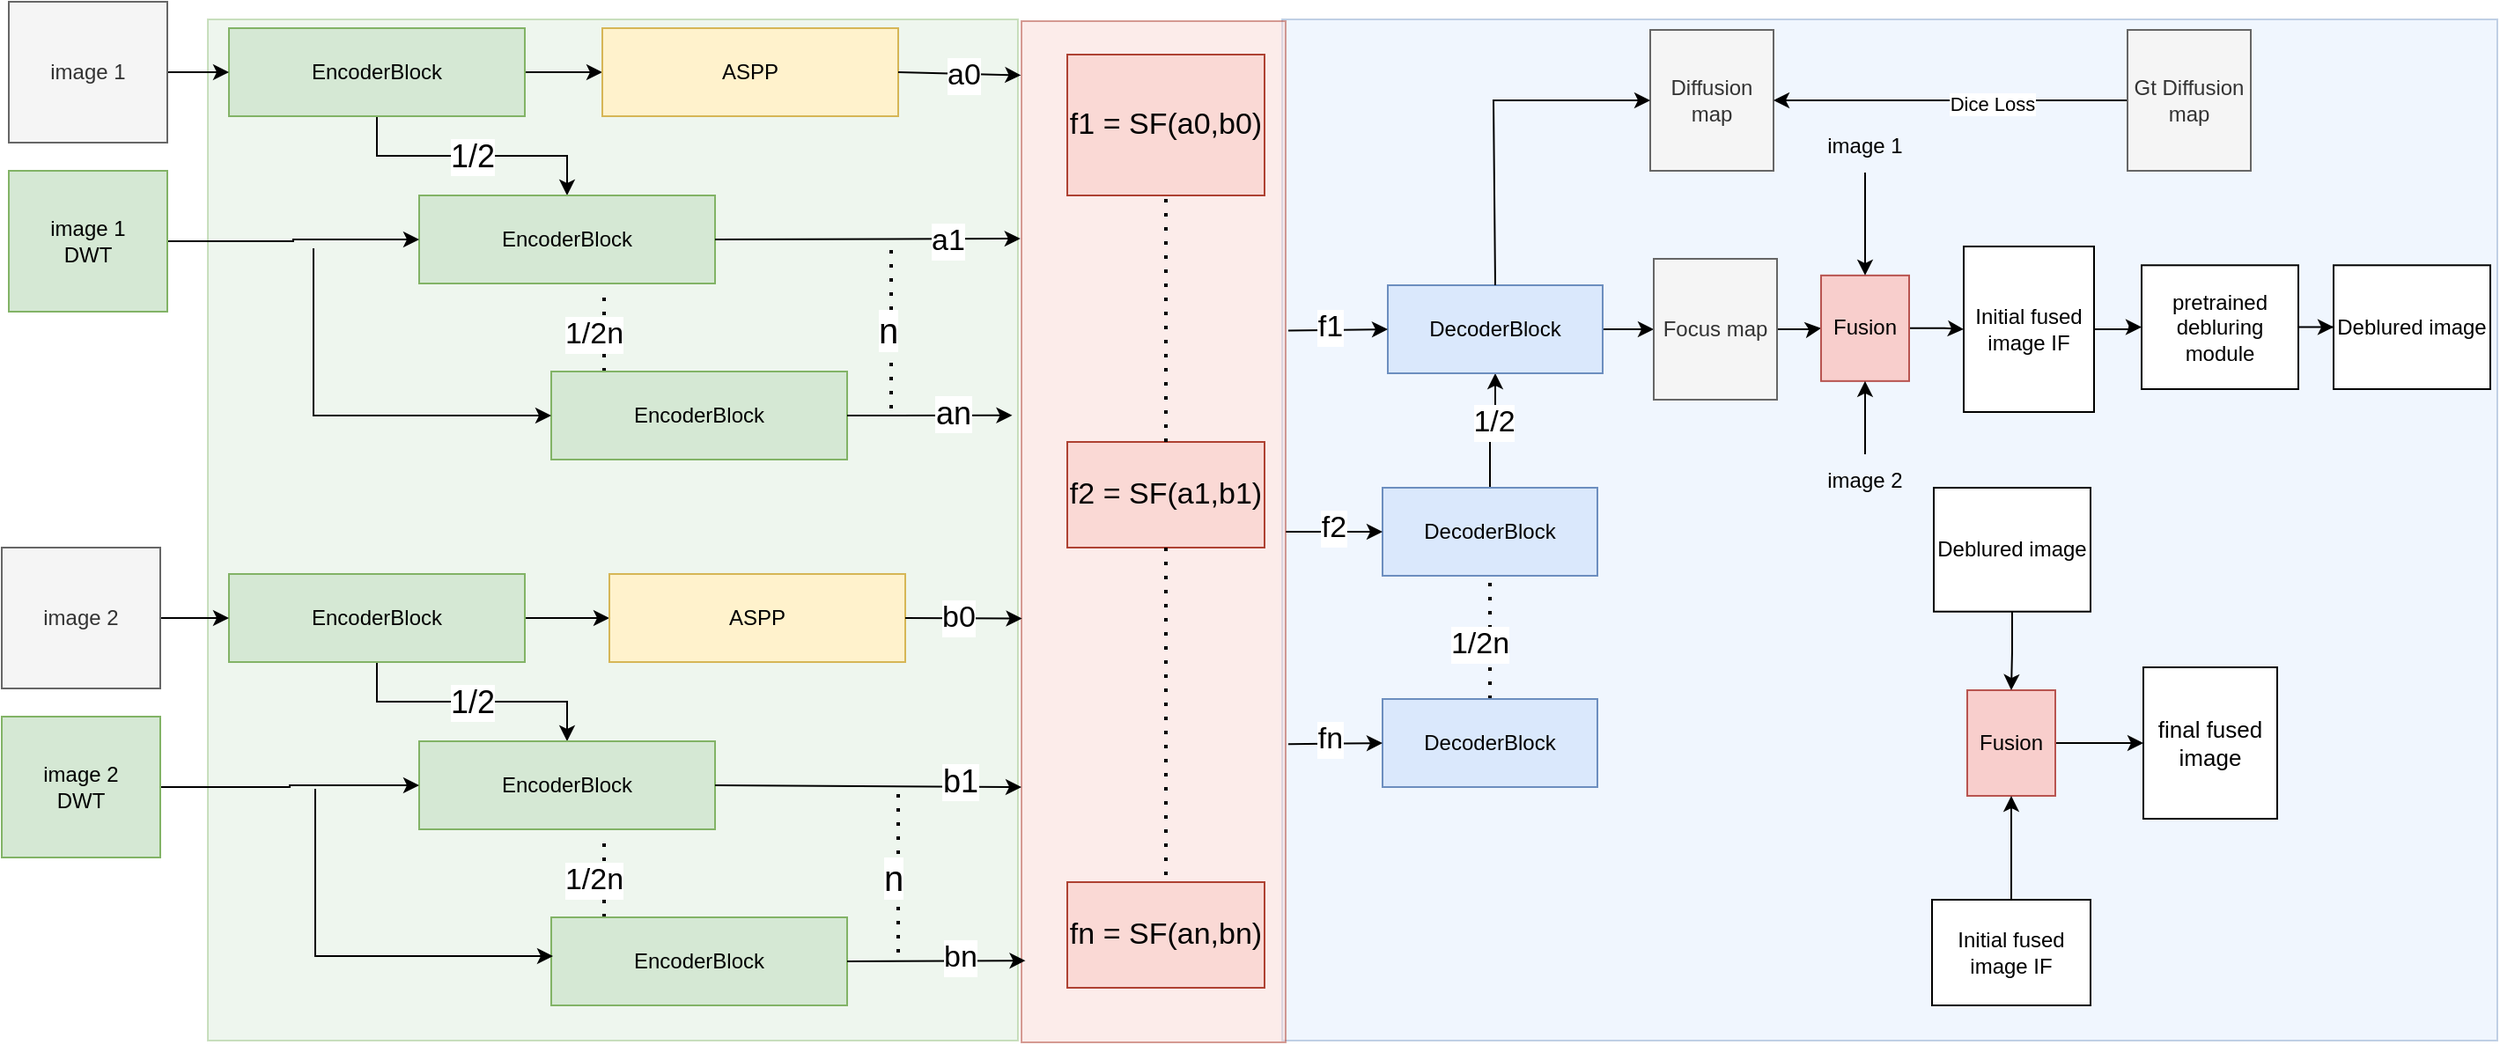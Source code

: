 <mxfile version="24.0.6" type="google">
  <diagram name="Page-1" id="GpAMs-AU3WVB7W0eOsBw">
    <mxGraphModel grid="1" page="1" gridSize="10" guides="1" tooltips="1" connect="1" arrows="1" fold="1" pageScale="1" pageWidth="827" pageHeight="1169" math="0" shadow="0">
      <root>
        <mxCell id="0" />
        <mxCell id="1" parent="0" />
        <mxCell id="LDhFVvt5SXwWrh6r-tKO-139" value="" style="rounded=0;whiteSpace=wrap;html=1;fillColor=#dae8fc;strokeColor=#6c8ebf;opacity=40;" vertex="1" parent="1">
          <mxGeometry x="920" y="790" width="690" height="580" as="geometry" />
        </mxCell>
        <mxCell id="LDhFVvt5SXwWrh6r-tKO-119" value="" style="rounded=0;whiteSpace=wrap;html=1;fillColor=#d5e8d4;strokeColor=#82b366;opacity=40;" vertex="1" parent="1">
          <mxGeometry x="310" y="790" width="460" height="580" as="geometry" />
        </mxCell>
        <mxCell id="LDhFVvt5SXwWrh6r-tKO-47" value="" style="edgeStyle=orthogonalEdgeStyle;rounded=0;orthogonalLoop=1;jettySize=auto;html=1;" edge="1" parent="1" source="LDhFVvt5SXwWrh6r-tKO-39" target="LDhFVvt5SXwWrh6r-tKO-45">
          <mxGeometry relative="1" as="geometry" />
        </mxCell>
        <mxCell id="LDhFVvt5SXwWrh6r-tKO-48" value="&lt;font style=&quot;font-size: 18px;&quot;&gt;1/2&lt;/font&gt;" style="edgeLabel;html=1;align=center;verticalAlign=middle;resizable=0;points=[];" connectable="0" vertex="1" parent="LDhFVvt5SXwWrh6r-tKO-47">
          <mxGeometry x="-0.017" relative="1" as="geometry">
            <mxPoint x="1" as="offset" />
          </mxGeometry>
        </mxCell>
        <mxCell id="LDhFVvt5SXwWrh6r-tKO-53" value="" style="edgeStyle=orthogonalEdgeStyle;rounded=0;orthogonalLoop=1;jettySize=auto;html=1;" edge="1" parent="1" source="LDhFVvt5SXwWrh6r-tKO-39" target="LDhFVvt5SXwWrh6r-tKO-52">
          <mxGeometry relative="1" as="geometry" />
        </mxCell>
        <mxCell id="LDhFVvt5SXwWrh6r-tKO-39" value="EncoderBlock" style="rounded=0;whiteSpace=wrap;html=1;fillColor=#d5e8d4;strokeColor=#82b366;" vertex="1" parent="1">
          <mxGeometry x="322" y="795" width="168" height="50" as="geometry" />
        </mxCell>
        <mxCell id="LDhFVvt5SXwWrh6r-tKO-43" value="" style="edgeStyle=orthogonalEdgeStyle;rounded=0;orthogonalLoop=1;jettySize=auto;html=1;" edge="1" parent="1" source="LDhFVvt5SXwWrh6r-tKO-41" target="LDhFVvt5SXwWrh6r-tKO-39">
          <mxGeometry relative="1" as="geometry" />
        </mxCell>
        <mxCell id="LDhFVvt5SXwWrh6r-tKO-41" value="image 1" style="rounded=0;whiteSpace=wrap;html=1;fillColor=#f5f5f5;fontColor=#333333;strokeColor=#666666;" vertex="1" parent="1">
          <mxGeometry x="197" y="780" width="90" height="80" as="geometry" />
        </mxCell>
        <mxCell id="LDhFVvt5SXwWrh6r-tKO-45" value="EncoderBlock" style="rounded=0;whiteSpace=wrap;html=1;fillColor=#d5e8d4;strokeColor=#82b366;" vertex="1" parent="1">
          <mxGeometry x="430" y="890" width="168" height="50" as="geometry" />
        </mxCell>
        <mxCell id="LDhFVvt5SXwWrh6r-tKO-49" value="" style="endArrow=none;dashed=1;html=1;dashPattern=1 3;strokeWidth=2;rounded=0;entryX=0.625;entryY=1.049;entryDx=0;entryDy=0;entryPerimeter=0;" edge="1" parent="1" target="LDhFVvt5SXwWrh6r-tKO-45">
          <mxGeometry width="50" height="50" relative="1" as="geometry">
            <mxPoint x="535" y="990" as="sourcePoint" />
            <mxPoint x="630" y="1050" as="targetPoint" />
          </mxGeometry>
        </mxCell>
        <mxCell id="LDhFVvt5SXwWrh6r-tKO-51" value="&lt;font style=&quot;font-size: 17px;&quot;&gt;1/2n&lt;/font&gt;" style="edgeLabel;html=1;align=center;verticalAlign=middle;resizable=0;points=[];" connectable="0" vertex="1" parent="LDhFVvt5SXwWrh6r-tKO-49">
          <mxGeometry x="-0.111" y="6" relative="1" as="geometry">
            <mxPoint as="offset" />
          </mxGeometry>
        </mxCell>
        <mxCell id="LDhFVvt5SXwWrh6r-tKO-50" value="EncoderBlock" style="rounded=0;whiteSpace=wrap;html=1;fillColor=#d5e8d4;strokeColor=#82b366;" vertex="1" parent="1">
          <mxGeometry x="505" y="990" width="168" height="50" as="geometry" />
        </mxCell>
        <mxCell id="LDhFVvt5SXwWrh6r-tKO-52" value="ASPP" style="rounded=0;whiteSpace=wrap;html=1;fillColor=#fff2cc;strokeColor=#d6b656;" vertex="1" parent="1">
          <mxGeometry x="534" y="795" width="168" height="50" as="geometry" />
        </mxCell>
        <mxCell id="LDhFVvt5SXwWrh6r-tKO-65" value="" style="edgeStyle=orthogonalEdgeStyle;rounded=0;orthogonalLoop=1;jettySize=auto;html=1;" edge="1" parent="1" source="LDhFVvt5SXwWrh6r-tKO-58" target="LDhFVvt5SXwWrh6r-tKO-62">
          <mxGeometry relative="1" as="geometry" />
        </mxCell>
        <mxCell id="LDhFVvt5SXwWrh6r-tKO-66" value="&lt;font style=&quot;font-size: 17px;&quot;&gt;1/2&lt;/font&gt;" style="edgeLabel;html=1;align=center;verticalAlign=middle;resizable=0;points=[];" connectable="0" vertex="1" parent="LDhFVvt5SXwWrh6r-tKO-65">
          <mxGeometry x="0.188" relative="1" as="geometry">
            <mxPoint x="-1" as="offset" />
          </mxGeometry>
        </mxCell>
        <mxCell id="LDhFVvt5SXwWrh6r-tKO-58" value="DecoderBlock" style="rounded=0;whiteSpace=wrap;html=1;fillColor=#dae8fc;strokeColor=#6c8ebf;direction=east;" vertex="1" parent="1">
          <mxGeometry x="977" y="1056" width="122" height="50" as="geometry" />
        </mxCell>
        <mxCell id="LDhFVvt5SXwWrh6r-tKO-59" value="" style="endArrow=none;dashed=1;html=1;dashPattern=1 3;strokeWidth=2;rounded=0;entryX=0.5;entryY=1;entryDx=0;entryDy=0;exitX=0.5;exitY=0;exitDx=0;exitDy=0;" edge="1" parent="1" source="LDhFVvt5SXwWrh6r-tKO-61" target="LDhFVvt5SXwWrh6r-tKO-58">
          <mxGeometry width="50" height="50" relative="1" as="geometry">
            <mxPoint x="1082" y="1166" as="sourcePoint" />
            <mxPoint x="1287" y="1226" as="targetPoint" />
          </mxGeometry>
        </mxCell>
        <mxCell id="LDhFVvt5SXwWrh6r-tKO-60" value="&lt;font style=&quot;font-size: 17px;&quot;&gt;1/2n&lt;/font&gt;" style="edgeLabel;html=1;align=center;verticalAlign=middle;resizable=0;points=[];" connectable="0" vertex="1" parent="LDhFVvt5SXwWrh6r-tKO-59">
          <mxGeometry x="-0.111" y="6" relative="1" as="geometry">
            <mxPoint as="offset" />
          </mxGeometry>
        </mxCell>
        <mxCell id="LDhFVvt5SXwWrh6r-tKO-61" value="DecoderBlock" style="rounded=0;whiteSpace=wrap;html=1;fillColor=#dae8fc;strokeColor=#6c8ebf;direction=east;" vertex="1" parent="1">
          <mxGeometry x="977" y="1176" width="122" height="50" as="geometry" />
        </mxCell>
        <mxCell id="LDhFVvt5SXwWrh6r-tKO-123" value="" style="edgeStyle=orthogonalEdgeStyle;rounded=0;orthogonalLoop=1;jettySize=auto;html=1;" edge="1" parent="1" source="LDhFVvt5SXwWrh6r-tKO-62" target="LDhFVvt5SXwWrh6r-tKO-82">
          <mxGeometry relative="1" as="geometry" />
        </mxCell>
        <mxCell id="LDhFVvt5SXwWrh6r-tKO-62" value="DecoderBlock" style="rounded=0;whiteSpace=wrap;html=1;fillColor=#dae8fc;strokeColor=#6c8ebf;direction=east;" vertex="1" parent="1">
          <mxGeometry x="980" y="941" width="122" height="50" as="geometry" />
        </mxCell>
        <mxCell id="LDhFVvt5SXwWrh6r-tKO-67" value="" style="edgeStyle=orthogonalEdgeStyle;rounded=0;orthogonalLoop=1;jettySize=auto;html=1;" edge="1" parent="1" source="LDhFVvt5SXwWrh6r-tKO-70" target="LDhFVvt5SXwWrh6r-tKO-73">
          <mxGeometry relative="1" as="geometry" />
        </mxCell>
        <mxCell id="LDhFVvt5SXwWrh6r-tKO-68" value="&lt;font style=&quot;font-size: 18px;&quot;&gt;1/2&lt;/font&gt;" style="edgeLabel;html=1;align=center;verticalAlign=middle;resizable=0;points=[];" connectable="0" vertex="1" parent="LDhFVvt5SXwWrh6r-tKO-67">
          <mxGeometry x="-0.017" relative="1" as="geometry">
            <mxPoint x="1" as="offset" />
          </mxGeometry>
        </mxCell>
        <mxCell id="LDhFVvt5SXwWrh6r-tKO-69" value="" style="edgeStyle=orthogonalEdgeStyle;rounded=0;orthogonalLoop=1;jettySize=auto;html=1;" edge="1" parent="1" source="LDhFVvt5SXwWrh6r-tKO-70" target="LDhFVvt5SXwWrh6r-tKO-77">
          <mxGeometry relative="1" as="geometry" />
        </mxCell>
        <mxCell id="LDhFVvt5SXwWrh6r-tKO-70" value="EncoderBlock" style="rounded=0;whiteSpace=wrap;html=1;fillColor=#d5e8d4;strokeColor=#82b366;" vertex="1" parent="1">
          <mxGeometry x="322" y="1105" width="168" height="50" as="geometry" />
        </mxCell>
        <mxCell id="LDhFVvt5SXwWrh6r-tKO-71" value="" style="edgeStyle=orthogonalEdgeStyle;rounded=0;orthogonalLoop=1;jettySize=auto;html=1;" edge="1" parent="1" source="LDhFVvt5SXwWrh6r-tKO-72" target="LDhFVvt5SXwWrh6r-tKO-70">
          <mxGeometry relative="1" as="geometry" />
        </mxCell>
        <mxCell id="LDhFVvt5SXwWrh6r-tKO-72" value="image 2" style="rounded=0;whiteSpace=wrap;html=1;fillColor=#f5f5f5;fontColor=#333333;strokeColor=#666666;" vertex="1" parent="1">
          <mxGeometry x="193" y="1090" width="90" height="80" as="geometry" />
        </mxCell>
        <mxCell id="LDhFVvt5SXwWrh6r-tKO-73" value="EncoderBlock" style="rounded=0;whiteSpace=wrap;html=1;fillColor=#d5e8d4;strokeColor=#82b366;" vertex="1" parent="1">
          <mxGeometry x="430" y="1200" width="168" height="50" as="geometry" />
        </mxCell>
        <mxCell id="LDhFVvt5SXwWrh6r-tKO-74" value="" style="endArrow=none;dashed=1;html=1;dashPattern=1 3;strokeWidth=2;rounded=0;entryX=0.625;entryY=1.049;entryDx=0;entryDy=0;entryPerimeter=0;" edge="1" parent="1" target="LDhFVvt5SXwWrh6r-tKO-73">
          <mxGeometry width="50" height="50" relative="1" as="geometry">
            <mxPoint x="535" y="1300" as="sourcePoint" />
            <mxPoint x="630" y="1360" as="targetPoint" />
          </mxGeometry>
        </mxCell>
        <mxCell id="LDhFVvt5SXwWrh6r-tKO-75" value="&lt;font style=&quot;font-size: 17px;&quot;&gt;1/2n&lt;/font&gt;" style="edgeLabel;html=1;align=center;verticalAlign=middle;resizable=0;points=[];" connectable="0" vertex="1" parent="LDhFVvt5SXwWrh6r-tKO-74">
          <mxGeometry x="-0.111" y="6" relative="1" as="geometry">
            <mxPoint as="offset" />
          </mxGeometry>
        </mxCell>
        <mxCell id="LDhFVvt5SXwWrh6r-tKO-76" value="EncoderBlock" style="rounded=0;whiteSpace=wrap;html=1;fillColor=#d5e8d4;strokeColor=#82b366;" vertex="1" parent="1">
          <mxGeometry x="505" y="1300" width="168" height="50" as="geometry" />
        </mxCell>
        <mxCell id="LDhFVvt5SXwWrh6r-tKO-77" value="ASPP" style="rounded=0;whiteSpace=wrap;html=1;fillColor=#fff2cc;strokeColor=#d6b656;" vertex="1" parent="1">
          <mxGeometry x="538" y="1105" width="168" height="50" as="geometry" />
        </mxCell>
        <mxCell id="LDhFVvt5SXwWrh6r-tKO-79" value="" style="edgeStyle=orthogonalEdgeStyle;rounded=0;orthogonalLoop=1;jettySize=auto;html=1;" edge="1" parent="1" source="LDhFVvt5SXwWrh6r-tKO-78" target="LDhFVvt5SXwWrh6r-tKO-58">
          <mxGeometry relative="1" as="geometry" />
        </mxCell>
        <mxCell id="LDhFVvt5SXwWrh6r-tKO-121" value="&lt;font style=&quot;font-size: 17px;&quot;&gt;f2&lt;/font&gt;" style="edgeLabel;html=1;align=center;verticalAlign=middle;resizable=0;points=[];" connectable="0" vertex="1" parent="LDhFVvt5SXwWrh6r-tKO-79">
          <mxGeometry x="-0.04" y="2" relative="1" as="geometry">
            <mxPoint as="offset" />
          </mxGeometry>
        </mxCell>
        <mxCell id="LDhFVvt5SXwWrh6r-tKO-78" value="" style="rounded=0;whiteSpace=wrap;html=1;fillColor=#fad9d5;strokeColor=#ae4132;gradientColor=none;glass=0;opacity=50;" vertex="1" parent="1">
          <mxGeometry x="772" y="791" width="150" height="580" as="geometry" />
        </mxCell>
        <mxCell id="LDhFVvt5SXwWrh6r-tKO-80" value="" style="endArrow=classic;html=1;rounded=0;entryX=0;entryY=0.5;entryDx=0;entryDy=0;exitX=1.01;exitY=0.708;exitDx=0;exitDy=0;exitPerimeter=0;" edge="1" parent="1" source="LDhFVvt5SXwWrh6r-tKO-78" target="LDhFVvt5SXwWrh6r-tKO-61">
          <mxGeometry width="50" height="50" relative="1" as="geometry">
            <mxPoint x="570" y="1161" as="sourcePoint" />
            <mxPoint x="620" y="1111" as="targetPoint" />
          </mxGeometry>
        </mxCell>
        <mxCell id="LDhFVvt5SXwWrh6r-tKO-122" value="&lt;font style=&quot;font-size: 17px;&quot;&gt;fn&lt;/font&gt;" style="edgeLabel;html=1;align=center;verticalAlign=middle;resizable=0;points=[];" connectable="0" vertex="1" parent="LDhFVvt5SXwWrh6r-tKO-80">
          <mxGeometry x="-0.116" y="3" relative="1" as="geometry">
            <mxPoint as="offset" />
          </mxGeometry>
        </mxCell>
        <mxCell id="LDhFVvt5SXwWrh6r-tKO-81" value="" style="endArrow=classic;html=1;rounded=0;entryX=0;entryY=0.5;entryDx=0;entryDy=0;exitX=1.01;exitY=0.303;exitDx=0;exitDy=0;exitPerimeter=0;" edge="1" parent="1" source="LDhFVvt5SXwWrh6r-tKO-78" target="LDhFVvt5SXwWrh6r-tKO-62">
          <mxGeometry width="50" height="50" relative="1" as="geometry">
            <mxPoint x="932" y="1113" as="sourcePoint" />
            <mxPoint x="1046" y="1112" as="targetPoint" />
          </mxGeometry>
        </mxCell>
        <mxCell id="LDhFVvt5SXwWrh6r-tKO-120" value="&lt;font style=&quot;font-size: 17px;&quot;&gt;f1&lt;/font&gt;" style="edgeLabel;html=1;align=center;verticalAlign=middle;resizable=0;points=[];" connectable="0" vertex="1" parent="LDhFVvt5SXwWrh6r-tKO-81">
          <mxGeometry x="-0.172" y="2" relative="1" as="geometry">
            <mxPoint as="offset" />
          </mxGeometry>
        </mxCell>
        <mxCell id="LDhFVvt5SXwWrh6r-tKO-133" value="" style="edgeStyle=orthogonalEdgeStyle;rounded=0;orthogonalLoop=1;jettySize=auto;html=1;" edge="1" parent="1" source="LDhFVvt5SXwWrh6r-tKO-82" target="LDhFVvt5SXwWrh6r-tKO-128">
          <mxGeometry relative="1" as="geometry" />
        </mxCell>
        <mxCell id="LDhFVvt5SXwWrh6r-tKO-82" value="Focus map" style="rounded=0;whiteSpace=wrap;html=1;fillColor=#f5f5f5;fontColor=#333333;strokeColor=#666666;" vertex="1" parent="1">
          <mxGeometry x="1131" y="926" width="70" height="80" as="geometry" />
        </mxCell>
        <mxCell id="LDhFVvt5SXwWrh6r-tKO-86" value="" style="endArrow=classic;html=1;rounded=0;entryX=-0.004;entryY=0.213;entryDx=0;entryDy=0;entryPerimeter=0;exitX=1;exitY=0.5;exitDx=0;exitDy=0;" edge="1" parent="1" source="LDhFVvt5SXwWrh6r-tKO-45" target="LDhFVvt5SXwWrh6r-tKO-78">
          <mxGeometry width="50" height="50" relative="1" as="geometry">
            <mxPoint x="712" y="830" as="sourcePoint" />
            <mxPoint x="756" y="830" as="targetPoint" />
          </mxGeometry>
        </mxCell>
        <mxCell id="LDhFVvt5SXwWrh6r-tKO-98" value="&lt;font style=&quot;font-size: 17px;&quot;&gt;a1&lt;/font&gt;" style="edgeLabel;html=1;align=center;verticalAlign=middle;resizable=0;points=[];" connectable="0" vertex="1" parent="LDhFVvt5SXwWrh6r-tKO-86">
          <mxGeometry x="0.508" y="-1" relative="1" as="geometry">
            <mxPoint x="1" as="offset" />
          </mxGeometry>
        </mxCell>
        <mxCell id="LDhFVvt5SXwWrh6r-tKO-87" value="" style="endArrow=classic;html=1;rounded=0;entryX=-0.035;entryY=0.386;entryDx=0;entryDy=0;entryPerimeter=0;exitX=1;exitY=0.5;exitDx=0;exitDy=0;" edge="1" parent="1" source="LDhFVvt5SXwWrh6r-tKO-50" target="LDhFVvt5SXwWrh6r-tKO-78">
          <mxGeometry width="50" height="50" relative="1" as="geometry">
            <mxPoint x="608" y="925" as="sourcePoint" />
            <mxPoint x="759" y="925" as="targetPoint" />
          </mxGeometry>
        </mxCell>
        <mxCell id="LDhFVvt5SXwWrh6r-tKO-99" value="&lt;font style=&quot;font-size: 18px;&quot;&gt;an&lt;/font&gt;" style="edgeLabel;html=1;align=center;verticalAlign=middle;resizable=0;points=[];" connectable="0" vertex="1" parent="LDhFVvt5SXwWrh6r-tKO-87">
          <mxGeometry x="0.267" y="1" relative="1" as="geometry">
            <mxPoint as="offset" />
          </mxGeometry>
        </mxCell>
        <mxCell id="LDhFVvt5SXwWrh6r-tKO-88" value="" style="endArrow=classic;html=1;rounded=0;entryX=0.002;entryY=0.585;entryDx=0;entryDy=0;entryPerimeter=0;exitX=1;exitY=0.5;exitDx=0;exitDy=0;" edge="1" parent="1" source="LDhFVvt5SXwWrh6r-tKO-77" target="LDhFVvt5SXwWrh6r-tKO-78">
          <mxGeometry width="50" height="50" relative="1" as="geometry">
            <mxPoint x="683" y="1025" as="sourcePoint" />
            <mxPoint x="754" y="1025" as="targetPoint" />
          </mxGeometry>
        </mxCell>
        <mxCell id="LDhFVvt5SXwWrh6r-tKO-109" value="&lt;font style=&quot;font-size: 17px;&quot;&gt;b0&lt;/font&gt;" style="edgeLabel;html=1;align=center;verticalAlign=middle;resizable=0;points=[];" connectable="0" vertex="1" parent="LDhFVvt5SXwWrh6r-tKO-88">
          <mxGeometry x="-0.068" relative="1" as="geometry">
            <mxPoint x="-1" as="offset" />
          </mxGeometry>
        </mxCell>
        <mxCell id="LDhFVvt5SXwWrh6r-tKO-89" value="" style="endArrow=classic;html=1;rounded=0;entryX=0;entryY=0.75;entryDx=0;entryDy=0;exitX=1;exitY=0.5;exitDx=0;exitDy=0;" edge="1" parent="1" source="LDhFVvt5SXwWrh6r-tKO-73" target="LDhFVvt5SXwWrh6r-tKO-78">
          <mxGeometry width="50" height="50" relative="1" as="geometry">
            <mxPoint x="716" y="1140" as="sourcePoint" />
            <mxPoint x="760" y="1140" as="targetPoint" />
          </mxGeometry>
        </mxCell>
        <mxCell id="LDhFVvt5SXwWrh6r-tKO-110" value="&lt;font style=&quot;font-size: 18px;&quot;&gt;b1&lt;/font&gt;" style="edgeLabel;html=1;align=center;verticalAlign=middle;resizable=0;points=[];" connectable="0" vertex="1" parent="LDhFVvt5SXwWrh6r-tKO-89">
          <mxGeometry x="0.589" y="3" relative="1" as="geometry">
            <mxPoint x="1" as="offset" />
          </mxGeometry>
        </mxCell>
        <mxCell id="LDhFVvt5SXwWrh6r-tKO-90" value="" style="endArrow=classic;html=1;rounded=0;entryX=0.015;entryY=0.92;entryDx=0;entryDy=0;exitX=1;exitY=0.5;exitDx=0;exitDy=0;entryPerimeter=0;" edge="1" parent="1" source="LDhFVvt5SXwWrh6r-tKO-76" target="LDhFVvt5SXwWrh6r-tKO-78">
          <mxGeometry width="50" height="50" relative="1" as="geometry">
            <mxPoint x="608" y="1235" as="sourcePoint" />
            <mxPoint x="760" y="1236" as="targetPoint" />
          </mxGeometry>
        </mxCell>
        <mxCell id="LDhFVvt5SXwWrh6r-tKO-111" value="&lt;font style=&quot;font-size: 17px;&quot;&gt;bn&lt;/font&gt;" style="edgeLabel;html=1;align=center;verticalAlign=middle;resizable=0;points=[];" connectable="0" vertex="1" parent="LDhFVvt5SXwWrh6r-tKO-90">
          <mxGeometry x="0.26" y="2" relative="1" as="geometry">
            <mxPoint as="offset" />
          </mxGeometry>
        </mxCell>
        <mxCell id="LDhFVvt5SXwWrh6r-tKO-91" value="" style="endArrow=none;dashed=1;html=1;dashPattern=1 3;strokeWidth=2;rounded=0;" edge="1" parent="1">
          <mxGeometry width="50" height="50" relative="1" as="geometry">
            <mxPoint x="702" y="1320" as="sourcePoint" />
            <mxPoint x="702" y="1230" as="targetPoint" />
          </mxGeometry>
        </mxCell>
        <mxCell id="LDhFVvt5SXwWrh6r-tKO-94" value="&lt;font style=&quot;font-size: 20px;&quot;&gt;n&lt;/font&gt;" style="edgeLabel;html=1;align=center;verticalAlign=middle;resizable=0;points=[];" connectable="0" vertex="1" parent="LDhFVvt5SXwWrh6r-tKO-91">
          <mxGeometry x="-0.006" y="3" relative="1" as="geometry">
            <mxPoint y="1" as="offset" />
          </mxGeometry>
        </mxCell>
        <mxCell id="LDhFVvt5SXwWrh6r-tKO-92" value="" style="endArrow=none;dashed=1;html=1;dashPattern=1 3;strokeWidth=2;rounded=0;" edge="1" parent="1">
          <mxGeometry width="50" height="50" relative="1" as="geometry">
            <mxPoint x="698" y="1011" as="sourcePoint" />
            <mxPoint x="698" y="921" as="targetPoint" />
          </mxGeometry>
        </mxCell>
        <mxCell id="LDhFVvt5SXwWrh6r-tKO-93" value="&lt;font style=&quot;font-size: 20px;&quot;&gt;n&lt;/font&gt;" style="edgeLabel;html=1;align=center;verticalAlign=middle;resizable=0;points=[];" connectable="0" vertex="1" parent="LDhFVvt5SXwWrh6r-tKO-92">
          <mxGeometry x="0.002" y="2" relative="1" as="geometry">
            <mxPoint as="offset" />
          </mxGeometry>
        </mxCell>
        <mxCell id="LDhFVvt5SXwWrh6r-tKO-103" value="" style="endArrow=classic;html=1;rounded=0;entryX=-0.002;entryY=0.053;entryDx=0;entryDy=0;entryPerimeter=0;exitX=1;exitY=0.5;exitDx=0;exitDy=0;" edge="1" parent="1" source="LDhFVvt5SXwWrh6r-tKO-52" target="LDhFVvt5SXwWrh6r-tKO-78">
          <mxGeometry width="50" height="50" relative="1" as="geometry">
            <mxPoint x="706" y="830" as="sourcePoint" />
            <mxPoint x="770" y="830" as="targetPoint" />
          </mxGeometry>
        </mxCell>
        <mxCell id="LDhFVvt5SXwWrh6r-tKO-108" value="&lt;font style=&quot;font-size: 17px;&quot;&gt;a0&lt;/font&gt;" style="edgeLabel;html=1;align=center;verticalAlign=middle;resizable=0;points=[];" connectable="0" vertex="1" parent="LDhFVvt5SXwWrh6r-tKO-103">
          <mxGeometry x="0.085" y="-1" relative="1" as="geometry">
            <mxPoint x="-1" as="offset" />
          </mxGeometry>
        </mxCell>
        <mxCell id="LDhFVvt5SXwWrh6r-tKO-112" value="&lt;font style=&quot;font-size: 17px;&quot;&gt;f1 = SF(a0,b0)&lt;/font&gt;" style="rounded=0;whiteSpace=wrap;html=1;fillColor=#fad9d5;strokeColor=#ae4132;" vertex="1" parent="1">
          <mxGeometry x="798" y="810" width="112" height="80" as="geometry" />
        </mxCell>
        <mxCell id="LDhFVvt5SXwWrh6r-tKO-113" value="&lt;font style=&quot;font-size: 17px;&quot;&gt;f2 = SF(a1,b1)&lt;/font&gt;" style="rounded=0;whiteSpace=wrap;html=1;fillColor=#fad9d5;strokeColor=#ae4132;" vertex="1" parent="1">
          <mxGeometry x="798" y="1030" width="112" height="60" as="geometry" />
        </mxCell>
        <mxCell id="LDhFVvt5SXwWrh6r-tKO-114" value="&lt;font style=&quot;font-size: 17px;&quot;&gt;fn = SF(an,bn)&lt;/font&gt;" style="rounded=0;whiteSpace=wrap;html=1;fillColor=#fad9d5;strokeColor=#ae4132;" vertex="1" parent="1">
          <mxGeometry x="798" y="1280" width="112" height="60" as="geometry" />
        </mxCell>
        <mxCell id="LDhFVvt5SXwWrh6r-tKO-115" value="" style="endArrow=none;dashed=1;html=1;dashPattern=1 3;strokeWidth=2;rounded=0;exitX=0.5;exitY=0;exitDx=0;exitDy=0;entryX=0.5;entryY=1;entryDx=0;entryDy=0;" edge="1" parent="1" source="LDhFVvt5SXwWrh6r-tKO-113" target="LDhFVvt5SXwWrh6r-tKO-112">
          <mxGeometry width="50" height="50" relative="1" as="geometry">
            <mxPoint x="590" y="1100" as="sourcePoint" />
            <mxPoint x="700" y="1060" as="targetPoint" />
          </mxGeometry>
        </mxCell>
        <mxCell id="LDhFVvt5SXwWrh6r-tKO-116" value="" style="endArrow=none;dashed=1;html=1;dashPattern=1 3;strokeWidth=2;rounded=0;exitX=0.5;exitY=1;exitDx=0;exitDy=0;entryX=0.5;entryY=0;entryDx=0;entryDy=0;" edge="1" parent="1" source="LDhFVvt5SXwWrh6r-tKO-113" target="LDhFVvt5SXwWrh6r-tKO-114">
          <mxGeometry width="50" height="50" relative="1" as="geometry">
            <mxPoint x="884" y="1020" as="sourcePoint" />
            <mxPoint x="884" y="920" as="targetPoint" />
          </mxGeometry>
        </mxCell>
        <mxCell id="hsF4NXZaMrL6ktMJB3wl-9" value="" style="edgeStyle=orthogonalEdgeStyle;rounded=0;orthogonalLoop=1;jettySize=auto;html=1;" edge="1" parent="1" source="LDhFVvt5SXwWrh6r-tKO-126" target="LDhFVvt5SXwWrh6r-tKO-137">
          <mxGeometry relative="1" as="geometry" />
        </mxCell>
        <mxCell id="LDhFVvt5SXwWrh6r-tKO-126" value="Initial fused image IF" style="rounded=0;whiteSpace=wrap;html=1;" vertex="1" parent="1">
          <mxGeometry x="1307" y="918.98" width="74" height="94.02" as="geometry" />
        </mxCell>
        <mxCell id="LDhFVvt5SXwWrh6r-tKO-127" value="" style="edgeStyle=orthogonalEdgeStyle;rounded=0;orthogonalLoop=1;jettySize=auto;html=1;" edge="1" parent="1" source="LDhFVvt5SXwWrh6r-tKO-128" target="LDhFVvt5SXwWrh6r-tKO-126">
          <mxGeometry relative="1" as="geometry" />
        </mxCell>
        <mxCell id="LDhFVvt5SXwWrh6r-tKO-128" value="Fusion" style="rounded=0;whiteSpace=wrap;html=1;fillColor=#f8cecc;strokeColor=#b85450;" vertex="1" parent="1">
          <mxGeometry x="1226" y="935.43" width="50" height="60" as="geometry" />
        </mxCell>
        <mxCell id="LDhFVvt5SXwWrh6r-tKO-129" value="" style="edgeStyle=orthogonalEdgeStyle;rounded=0;orthogonalLoop=1;jettySize=auto;html=1;" edge="1" parent="1" source="LDhFVvt5SXwWrh6r-tKO-130" target="LDhFVvt5SXwWrh6r-tKO-128">
          <mxGeometry relative="1" as="geometry" />
        </mxCell>
        <mxCell id="LDhFVvt5SXwWrh6r-tKO-130" value="image 1" style="text;html=1;align=center;verticalAlign=middle;whiteSpace=wrap;rounded=0;" vertex="1" parent="1">
          <mxGeometry x="1226" y="847" width="50" height="30" as="geometry" />
        </mxCell>
        <mxCell id="LDhFVvt5SXwWrh6r-tKO-131" value="" style="edgeStyle=orthogonalEdgeStyle;rounded=0;orthogonalLoop=1;jettySize=auto;html=1;" edge="1" parent="1" source="LDhFVvt5SXwWrh6r-tKO-132" target="LDhFVvt5SXwWrh6r-tKO-128">
          <mxGeometry relative="1" as="geometry" />
        </mxCell>
        <mxCell id="LDhFVvt5SXwWrh6r-tKO-132" value="image 2" style="text;html=1;align=center;verticalAlign=middle;whiteSpace=wrap;rounded=0;" vertex="1" parent="1">
          <mxGeometry x="1226" y="1037" width="50" height="30" as="geometry" />
        </mxCell>
        <mxCell id="hsF4NXZaMrL6ktMJB3wl-11" value="" style="edgeStyle=orthogonalEdgeStyle;rounded=0;orthogonalLoop=1;jettySize=auto;html=1;" edge="1" parent="1" source="LDhFVvt5SXwWrh6r-tKO-137" target="hsF4NXZaMrL6ktMJB3wl-10">
          <mxGeometry relative="1" as="geometry" />
        </mxCell>
        <mxCell id="LDhFVvt5SXwWrh6r-tKO-137" value="pretrained debluring module" style="rounded=0;whiteSpace=wrap;html=1;" vertex="1" parent="1">
          <mxGeometry x="1408" y="929.65" width="89" height="70.35" as="geometry" />
        </mxCell>
        <mxCell id="LDhFVvt5SXwWrh6r-tKO-138" value="&lt;font style=&quot;font-size: 13px;&quot;&gt;final fused image&lt;/font&gt;" style="rounded=0;whiteSpace=wrap;html=1;" vertex="1" parent="1">
          <mxGeometry x="1409" y="1158" width="76" height="86" as="geometry" />
        </mxCell>
        <mxCell id="LDhFVvt5SXwWrh6r-tKO-142" value="" style="edgeStyle=orthogonalEdgeStyle;rounded=0;orthogonalLoop=1;jettySize=auto;html=1;entryX=0;entryY=0.5;entryDx=0;entryDy=0;" edge="1" parent="1" source="LDhFVvt5SXwWrh6r-tKO-140" target="LDhFVvt5SXwWrh6r-tKO-45">
          <mxGeometry relative="1" as="geometry" />
        </mxCell>
        <mxCell id="LDhFVvt5SXwWrh6r-tKO-140" value="image 1&lt;div&gt;DWT&lt;/div&gt;" style="rounded=0;whiteSpace=wrap;html=1;fillColor=#d5e8d4;strokeColor=#82b366;" vertex="1" parent="1">
          <mxGeometry x="197" y="876" width="90" height="80" as="geometry" />
        </mxCell>
        <mxCell id="LDhFVvt5SXwWrh6r-tKO-145" value="" style="edgeStyle=orthogonalEdgeStyle;rounded=0;orthogonalLoop=1;jettySize=auto;html=1;entryX=0;entryY=0.5;entryDx=0;entryDy=0;" edge="1" parent="1" source="LDhFVvt5SXwWrh6r-tKO-141" target="LDhFVvt5SXwWrh6r-tKO-73">
          <mxGeometry relative="1" as="geometry" />
        </mxCell>
        <mxCell id="LDhFVvt5SXwWrh6r-tKO-141" value="image 2&lt;div&gt;DWT&lt;/div&gt;" style="rounded=0;whiteSpace=wrap;html=1;fillColor=#d5e8d4;strokeColor=#82b366;" vertex="1" parent="1">
          <mxGeometry x="193" y="1186" width="90" height="80" as="geometry" />
        </mxCell>
        <mxCell id="LDhFVvt5SXwWrh6r-tKO-143" value="" style="endArrow=classic;html=1;rounded=0;entryX=0;entryY=0.5;entryDx=0;entryDy=0;" edge="1" parent="1" target="LDhFVvt5SXwWrh6r-tKO-50">
          <mxGeometry width="50" height="50" relative="1" as="geometry">
            <mxPoint x="370" y="920" as="sourcePoint" />
            <mxPoint x="730" y="950" as="targetPoint" />
            <Array as="points">
              <mxPoint x="370" y="1015" />
            </Array>
          </mxGeometry>
        </mxCell>
        <mxCell id="LDhFVvt5SXwWrh6r-tKO-144" value="" style="endArrow=classic;html=1;rounded=0;entryX=0;entryY=0.5;entryDx=0;entryDy=0;" edge="1" parent="1">
          <mxGeometry width="50" height="50" relative="1" as="geometry">
            <mxPoint x="371" y="1227" as="sourcePoint" />
            <mxPoint x="506" y="1322" as="targetPoint" />
            <Array as="points">
              <mxPoint x="371" y="1322" />
            </Array>
          </mxGeometry>
        </mxCell>
        <mxCell id="hsF4NXZaMrL6ktMJB3wl-1" value="Diffusion map" style="rounded=0;whiteSpace=wrap;html=1;fillColor=#f5f5f5;fontColor=#333333;strokeColor=#666666;" vertex="1" parent="1">
          <mxGeometry x="1129" y="796" width="70" height="80" as="geometry" />
        </mxCell>
        <mxCell id="hsF4NXZaMrL6ktMJB3wl-2" value="" style="endArrow=classic;html=1;rounded=0;entryX=0;entryY=0.5;entryDx=0;entryDy=0;exitX=0.5;exitY=0;exitDx=0;exitDy=0;" edge="1" parent="1" source="LDhFVvt5SXwWrh6r-tKO-62" target="hsF4NXZaMrL6ktMJB3wl-1">
          <mxGeometry width="50" height="50" relative="1" as="geometry">
            <mxPoint x="1210" y="950" as="sourcePoint" />
            <mxPoint x="1260" y="900" as="targetPoint" />
            <Array as="points">
              <mxPoint x="1040" y="836" />
            </Array>
          </mxGeometry>
        </mxCell>
        <mxCell id="hsF4NXZaMrL6ktMJB3wl-4" value="" style="edgeStyle=orthogonalEdgeStyle;rounded=0;orthogonalLoop=1;jettySize=auto;html=1;" edge="1" parent="1" source="hsF4NXZaMrL6ktMJB3wl-3" target="hsF4NXZaMrL6ktMJB3wl-1">
          <mxGeometry relative="1" as="geometry" />
        </mxCell>
        <mxCell id="hsF4NXZaMrL6ktMJB3wl-5" value="Dice Loss" style="edgeLabel;html=1;align=center;verticalAlign=middle;resizable=0;points=[];" connectable="0" vertex="1" parent="hsF4NXZaMrL6ktMJB3wl-4">
          <mxGeometry x="-0.236" y="2" relative="1" as="geometry">
            <mxPoint as="offset" />
          </mxGeometry>
        </mxCell>
        <mxCell id="hsF4NXZaMrL6ktMJB3wl-3" value="Gt Diffusion map" style="rounded=0;whiteSpace=wrap;html=1;fillColor=#f5f5f5;fontColor=#333333;strokeColor=#666666;" vertex="1" parent="1">
          <mxGeometry x="1400" y="796" width="70" height="80" as="geometry" />
        </mxCell>
        <mxCell id="hsF4NXZaMrL6ktMJB3wl-10" value="Deblured image" style="rounded=0;whiteSpace=wrap;html=1;" vertex="1" parent="1">
          <mxGeometry x="1517" y="929.65" width="89" height="70.35" as="geometry" />
        </mxCell>
        <mxCell id="hsF4NXZaMrL6ktMJB3wl-13" value="" style="edgeStyle=orthogonalEdgeStyle;rounded=0;orthogonalLoop=1;jettySize=auto;html=1;" edge="1" parent="1" source="hsF4NXZaMrL6ktMJB3wl-12" target="LDhFVvt5SXwWrh6r-tKO-138">
          <mxGeometry relative="1" as="geometry" />
        </mxCell>
        <mxCell id="hsF4NXZaMrL6ktMJB3wl-12" value="Fusion" style="rounded=0;whiteSpace=wrap;html=1;fillColor=#f8cecc;strokeColor=#b85450;" vertex="1" parent="1">
          <mxGeometry x="1309" y="1171" width="50" height="60" as="geometry" />
        </mxCell>
        <mxCell id="hsF4NXZaMrL6ktMJB3wl-15" value="" style="edgeStyle=orthogonalEdgeStyle;rounded=0;orthogonalLoop=1;jettySize=auto;html=1;" edge="1" parent="1" source="hsF4NXZaMrL6ktMJB3wl-14" target="hsF4NXZaMrL6ktMJB3wl-12">
          <mxGeometry relative="1" as="geometry" />
        </mxCell>
        <mxCell id="hsF4NXZaMrL6ktMJB3wl-14" value="Deblured image" style="rounded=0;whiteSpace=wrap;html=1;" vertex="1" parent="1">
          <mxGeometry x="1290" y="1056" width="89" height="70.35" as="geometry" />
        </mxCell>
        <mxCell id="hsF4NXZaMrL6ktMJB3wl-17" value="" style="edgeStyle=orthogonalEdgeStyle;rounded=0;orthogonalLoop=1;jettySize=auto;html=1;" edge="1" parent="1" source="hsF4NXZaMrL6ktMJB3wl-16" target="hsF4NXZaMrL6ktMJB3wl-12">
          <mxGeometry relative="1" as="geometry" />
        </mxCell>
        <mxCell id="hsF4NXZaMrL6ktMJB3wl-16" value="Initial fused image IF" style="rounded=0;whiteSpace=wrap;html=1;" vertex="1" parent="1">
          <mxGeometry x="1289" y="1290" width="90" height="60" as="geometry" />
        </mxCell>
      </root>
    </mxGraphModel>
  </diagram>
</mxfile>
